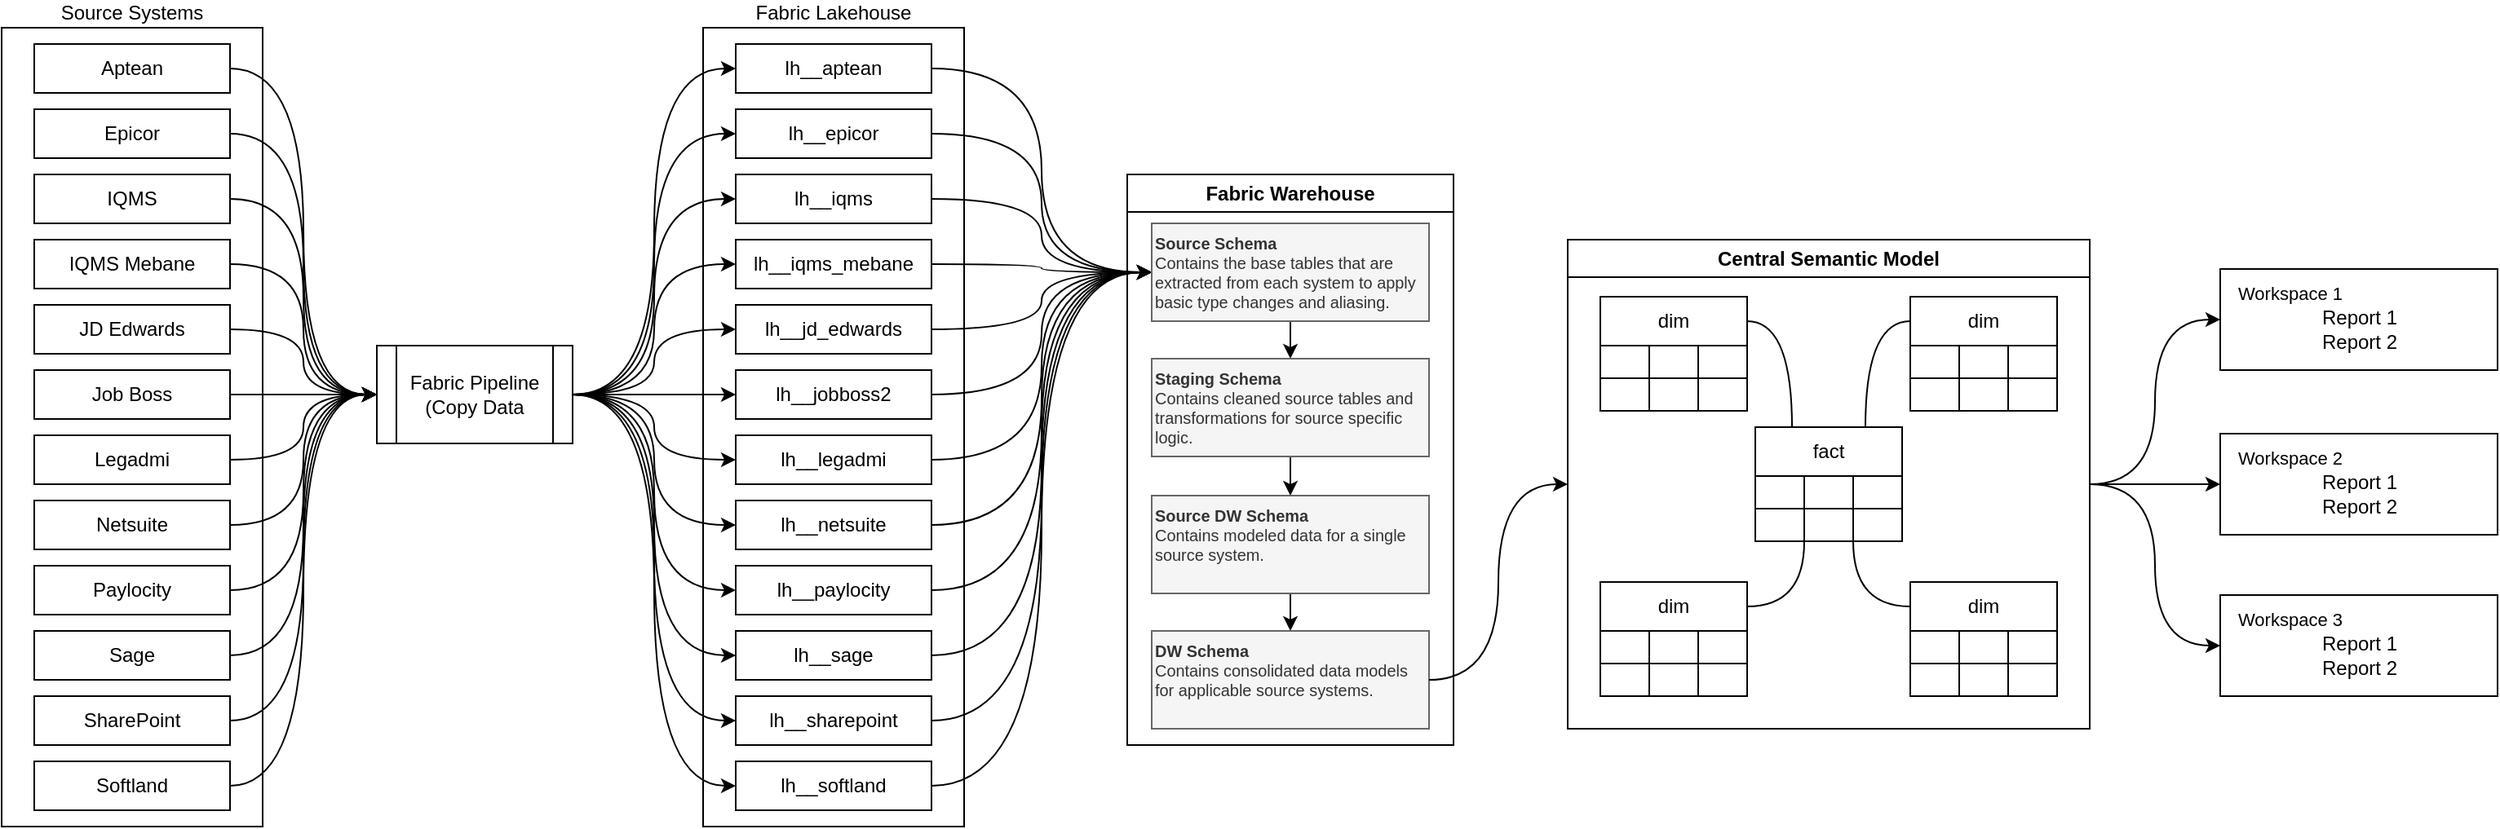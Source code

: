 <mxfile version="27.0.3">
  <diagram name="Page-1" id="FQNREuMPyEaIx_OdREhW">
    <mxGraphModel dx="1584" dy="861" grid="0" gridSize="10" guides="0" tooltips="1" connect="1" arrows="1" fold="1" page="0" pageScale="1" pageWidth="850" pageHeight="1100" math="0" shadow="0">
      <root>
        <mxCell id="0" />
        <mxCell id="1" parent="0" />
        <mxCell id="qfDgIEm7hBESt5WeCxpF-39" value="Fabric Lakehouse" style="rounded=0;whiteSpace=wrap;html=1;labelPosition=center;verticalLabelPosition=top;align=center;verticalAlign=bottom;" vertex="1" parent="1">
          <mxGeometry x="470" y="70" width="160" height="490" as="geometry" />
        </mxCell>
        <mxCell id="qfDgIEm7hBESt5WeCxpF-38" value="Source Systems" style="rounded=0;whiteSpace=wrap;html=1;labelPosition=center;verticalLabelPosition=top;align=center;verticalAlign=bottom;" vertex="1" parent="1">
          <mxGeometry x="40" y="70" width="160" height="490" as="geometry" />
        </mxCell>
        <mxCell id="qfDgIEm7hBESt5WeCxpF-66" style="edgeStyle=orthogonalEdgeStyle;rounded=0;orthogonalLoop=1;jettySize=auto;html=1;exitX=1;exitY=0.5;exitDx=0;exitDy=0;entryX=0;entryY=0.5;entryDx=0;entryDy=0;curved=1;" edge="1" parent="1" source="qfDgIEm7hBESt5WeCxpF-1" target="qfDgIEm7hBESt5WeCxpF-59">
          <mxGeometry relative="1" as="geometry" />
        </mxCell>
        <mxCell id="qfDgIEm7hBESt5WeCxpF-1" value="lh__aptean" style="rounded=0;fontSize=12;fontColor=#000000;labelBackgroundColor=none;labelBorderColor=none;whiteSpace=wrap;" vertex="1" parent="1">
          <mxGeometry x="490" y="80" width="120" height="30" as="geometry" />
        </mxCell>
        <mxCell id="qfDgIEm7hBESt5WeCxpF-67" style="edgeStyle=orthogonalEdgeStyle;rounded=0;orthogonalLoop=1;jettySize=auto;html=1;exitX=1;exitY=0.5;exitDx=0;exitDy=0;entryX=0;entryY=0.5;entryDx=0;entryDy=0;curved=1;" edge="1" parent="1" source="qfDgIEm7hBESt5WeCxpF-2" target="qfDgIEm7hBESt5WeCxpF-59">
          <mxGeometry relative="1" as="geometry" />
        </mxCell>
        <mxCell id="qfDgIEm7hBESt5WeCxpF-2" value="lh__epicor" style="rounded=0;fontSize=12;fontColor=#000000;labelBackgroundColor=none;labelBorderColor=none;whiteSpace=wrap;" vertex="1" parent="1">
          <mxGeometry x="490" y="120" width="120" height="30" as="geometry" />
        </mxCell>
        <mxCell id="qfDgIEm7hBESt5WeCxpF-68" style="edgeStyle=orthogonalEdgeStyle;rounded=0;orthogonalLoop=1;jettySize=auto;html=1;exitX=1;exitY=0.5;exitDx=0;exitDy=0;entryX=0;entryY=0.5;entryDx=0;entryDy=0;curved=1;" edge="1" parent="1" source="qfDgIEm7hBESt5WeCxpF-3" target="qfDgIEm7hBESt5WeCxpF-59">
          <mxGeometry relative="1" as="geometry" />
        </mxCell>
        <mxCell id="qfDgIEm7hBESt5WeCxpF-3" value="lh__iqms" style="rounded=0;fontSize=12;fontColor=#000000;labelBackgroundColor=none;labelBorderColor=none;whiteSpace=wrap;" vertex="1" parent="1">
          <mxGeometry x="490" y="160" width="120" height="30" as="geometry" />
        </mxCell>
        <mxCell id="qfDgIEm7hBESt5WeCxpF-69" style="edgeStyle=orthogonalEdgeStyle;rounded=0;orthogonalLoop=1;jettySize=auto;html=1;exitX=1;exitY=0.5;exitDx=0;exitDy=0;entryX=0;entryY=0.5;entryDx=0;entryDy=0;curved=1;" edge="1" parent="1" source="qfDgIEm7hBESt5WeCxpF-4" target="qfDgIEm7hBESt5WeCxpF-59">
          <mxGeometry relative="1" as="geometry" />
        </mxCell>
        <mxCell id="qfDgIEm7hBESt5WeCxpF-4" value="lh__iqms_mebane" style="rounded=0;fontSize=12;fontColor=#000000;labelBackgroundColor=none;labelBorderColor=none;whiteSpace=wrap;" vertex="1" parent="1">
          <mxGeometry x="490" y="200" width="120" height="30" as="geometry" />
        </mxCell>
        <mxCell id="qfDgIEm7hBESt5WeCxpF-70" style="edgeStyle=orthogonalEdgeStyle;rounded=0;orthogonalLoop=1;jettySize=auto;html=1;exitX=1;exitY=0.5;exitDx=0;exitDy=0;entryX=0;entryY=0.5;entryDx=0;entryDy=0;curved=1;" edge="1" parent="1" source="qfDgIEm7hBESt5WeCxpF-5" target="qfDgIEm7hBESt5WeCxpF-59">
          <mxGeometry relative="1" as="geometry" />
        </mxCell>
        <mxCell id="qfDgIEm7hBESt5WeCxpF-5" value="lh__jd_edwards" style="rounded=0;fontSize=12;fontColor=#000000;labelBackgroundColor=none;labelBorderColor=none;whiteSpace=wrap;" vertex="1" parent="1">
          <mxGeometry x="490" y="240" width="120" height="30" as="geometry" />
        </mxCell>
        <mxCell id="qfDgIEm7hBESt5WeCxpF-71" style="edgeStyle=orthogonalEdgeStyle;rounded=0;orthogonalLoop=1;jettySize=auto;html=1;exitX=1;exitY=0.5;exitDx=0;exitDy=0;entryX=0;entryY=0.5;entryDx=0;entryDy=0;curved=1;" edge="1" parent="1" source="qfDgIEm7hBESt5WeCxpF-6" target="qfDgIEm7hBESt5WeCxpF-59">
          <mxGeometry relative="1" as="geometry" />
        </mxCell>
        <mxCell id="qfDgIEm7hBESt5WeCxpF-6" value="lh__jobboss2" style="rounded=0;fontSize=12;fontColor=#000000;labelBackgroundColor=none;labelBorderColor=none;whiteSpace=wrap;" vertex="1" parent="1">
          <mxGeometry x="490" y="280" width="120" height="30" as="geometry" />
        </mxCell>
        <mxCell id="qfDgIEm7hBESt5WeCxpF-72" style="edgeStyle=orthogonalEdgeStyle;rounded=0;orthogonalLoop=1;jettySize=auto;html=1;exitX=1;exitY=0.5;exitDx=0;exitDy=0;entryX=0;entryY=0.5;entryDx=0;entryDy=0;curved=1;" edge="1" parent="1" source="qfDgIEm7hBESt5WeCxpF-7" target="qfDgIEm7hBESt5WeCxpF-59">
          <mxGeometry relative="1" as="geometry" />
        </mxCell>
        <mxCell id="qfDgIEm7hBESt5WeCxpF-7" value="lh__legadmi" style="rounded=0;fontSize=12;fontColor=#000000;labelBackgroundColor=none;labelBorderColor=none;whiteSpace=wrap;" vertex="1" parent="1">
          <mxGeometry x="490" y="320" width="120" height="30" as="geometry" />
        </mxCell>
        <mxCell id="qfDgIEm7hBESt5WeCxpF-73" style="edgeStyle=orthogonalEdgeStyle;rounded=0;orthogonalLoop=1;jettySize=auto;html=1;exitX=1;exitY=0.5;exitDx=0;exitDy=0;entryX=0;entryY=0.5;entryDx=0;entryDy=0;curved=1;" edge="1" parent="1" source="qfDgIEm7hBESt5WeCxpF-8" target="qfDgIEm7hBESt5WeCxpF-59">
          <mxGeometry relative="1" as="geometry" />
        </mxCell>
        <mxCell id="qfDgIEm7hBESt5WeCxpF-8" value="lh__netsuite" style="rounded=0;fontSize=12;fontColor=#000000;labelBackgroundColor=none;labelBorderColor=none;whiteSpace=wrap;" vertex="1" parent="1">
          <mxGeometry x="490" y="360" width="120" height="30" as="geometry" />
        </mxCell>
        <mxCell id="qfDgIEm7hBESt5WeCxpF-74" style="edgeStyle=orthogonalEdgeStyle;rounded=0;orthogonalLoop=1;jettySize=auto;html=1;exitX=1;exitY=0.5;exitDx=0;exitDy=0;entryX=0;entryY=0.5;entryDx=0;entryDy=0;curved=1;" edge="1" parent="1" source="qfDgIEm7hBESt5WeCxpF-9" target="qfDgIEm7hBESt5WeCxpF-59">
          <mxGeometry relative="1" as="geometry" />
        </mxCell>
        <mxCell id="qfDgIEm7hBESt5WeCxpF-9" value="lh__paylocity" style="rounded=0;fontSize=12;fontColor=#000000;labelBackgroundColor=none;labelBorderColor=none;whiteSpace=wrap;" vertex="1" parent="1">
          <mxGeometry x="490" y="400" width="120" height="30" as="geometry" />
        </mxCell>
        <mxCell id="qfDgIEm7hBESt5WeCxpF-75" style="edgeStyle=orthogonalEdgeStyle;rounded=0;orthogonalLoop=1;jettySize=auto;html=1;exitX=1;exitY=0.5;exitDx=0;exitDy=0;entryX=0;entryY=0.5;entryDx=0;entryDy=0;curved=1;" edge="1" parent="1" source="qfDgIEm7hBESt5WeCxpF-10" target="qfDgIEm7hBESt5WeCxpF-59">
          <mxGeometry relative="1" as="geometry" />
        </mxCell>
        <mxCell id="qfDgIEm7hBESt5WeCxpF-10" value="lh__sage" style="rounded=0;fontSize=12;fontColor=#000000;labelBackgroundColor=none;labelBorderColor=none;whiteSpace=wrap;" vertex="1" parent="1">
          <mxGeometry x="490" y="440" width="120" height="30" as="geometry" />
        </mxCell>
        <mxCell id="qfDgIEm7hBESt5WeCxpF-77" style="edgeStyle=orthogonalEdgeStyle;rounded=0;orthogonalLoop=1;jettySize=auto;html=1;exitX=1;exitY=0.5;exitDx=0;exitDy=0;entryX=0;entryY=0.5;entryDx=0;entryDy=0;curved=1;" edge="1" parent="1" source="qfDgIEm7hBESt5WeCxpF-11" target="qfDgIEm7hBESt5WeCxpF-59">
          <mxGeometry relative="1" as="geometry" />
        </mxCell>
        <mxCell id="qfDgIEm7hBESt5WeCxpF-11" value="lh__softland" style="rounded=0;fontSize=12;fontColor=#000000;labelBackgroundColor=none;labelBorderColor=none;whiteSpace=wrap;" vertex="1" parent="1">
          <mxGeometry x="490" y="520" width="120" height="30" as="geometry" />
        </mxCell>
        <mxCell id="qfDgIEm7hBESt5WeCxpF-76" style="edgeStyle=orthogonalEdgeStyle;rounded=0;orthogonalLoop=1;jettySize=auto;html=1;exitX=1;exitY=0.5;exitDx=0;exitDy=0;entryX=0;entryY=0.5;entryDx=0;entryDy=0;curved=1;" edge="1" parent="1" source="qfDgIEm7hBESt5WeCxpF-12" target="qfDgIEm7hBESt5WeCxpF-59">
          <mxGeometry relative="1" as="geometry" />
        </mxCell>
        <mxCell id="qfDgIEm7hBESt5WeCxpF-12" value="lh__sharepoint" style="rounded=0;fontSize=12;fontColor=#000000;labelBackgroundColor=none;labelBorderColor=none;whiteSpace=wrap;" vertex="1" parent="1">
          <mxGeometry x="490" y="480" width="120" height="30" as="geometry" />
        </mxCell>
        <mxCell id="qfDgIEm7hBESt5WeCxpF-26" style="edgeStyle=orthogonalEdgeStyle;rounded=0;orthogonalLoop=1;jettySize=auto;html=1;exitX=1;exitY=0.5;exitDx=0;exitDy=0;entryX=0;entryY=0.5;entryDx=0;entryDy=0;curved=1;" edge="1" parent="1" source="qfDgIEm7hBESt5WeCxpF-13" target="qfDgIEm7hBESt5WeCxpF-25">
          <mxGeometry relative="1" as="geometry" />
        </mxCell>
        <mxCell id="qfDgIEm7hBESt5WeCxpF-13" value="Aptean" style="rounded=0;fontSize=12;fontColor=#000000;labelBackgroundColor=none;labelBorderColor=none;whiteSpace=wrap;" vertex="1" parent="1">
          <mxGeometry x="60" y="80" width="120" height="30" as="geometry" />
        </mxCell>
        <mxCell id="qfDgIEm7hBESt5WeCxpF-27" style="edgeStyle=orthogonalEdgeStyle;rounded=0;orthogonalLoop=1;jettySize=auto;html=1;exitX=1;exitY=0.5;exitDx=0;exitDy=0;entryX=0;entryY=0.5;entryDx=0;entryDy=0;curved=1;" edge="1" parent="1" source="qfDgIEm7hBESt5WeCxpF-14" target="qfDgIEm7hBESt5WeCxpF-25">
          <mxGeometry relative="1" as="geometry" />
        </mxCell>
        <mxCell id="qfDgIEm7hBESt5WeCxpF-14" value="Epicor" style="rounded=0;fontSize=12;fontColor=#000000;labelBackgroundColor=none;labelBorderColor=none;whiteSpace=wrap;" vertex="1" parent="1">
          <mxGeometry x="60" y="120" width="120" height="30" as="geometry" />
        </mxCell>
        <mxCell id="qfDgIEm7hBESt5WeCxpF-28" style="edgeStyle=orthogonalEdgeStyle;rounded=0;orthogonalLoop=1;jettySize=auto;html=1;exitX=1;exitY=0.5;exitDx=0;exitDy=0;entryX=0;entryY=0.5;entryDx=0;entryDy=0;curved=1;" edge="1" parent="1" source="qfDgIEm7hBESt5WeCxpF-15" target="qfDgIEm7hBESt5WeCxpF-25">
          <mxGeometry relative="1" as="geometry" />
        </mxCell>
        <mxCell id="qfDgIEm7hBESt5WeCxpF-15" value="IQMS" style="rounded=0;fontSize=12;fontColor=#000000;labelBackgroundColor=none;labelBorderColor=none;whiteSpace=wrap;" vertex="1" parent="1">
          <mxGeometry x="60" y="160" width="120" height="30" as="geometry" />
        </mxCell>
        <mxCell id="qfDgIEm7hBESt5WeCxpF-29" style="edgeStyle=orthogonalEdgeStyle;rounded=0;orthogonalLoop=1;jettySize=auto;html=1;exitX=1;exitY=0.5;exitDx=0;exitDy=0;entryX=0;entryY=0.5;entryDx=0;entryDy=0;curved=1;" edge="1" parent="1" source="qfDgIEm7hBESt5WeCxpF-16" target="qfDgIEm7hBESt5WeCxpF-25">
          <mxGeometry relative="1" as="geometry" />
        </mxCell>
        <mxCell id="qfDgIEm7hBESt5WeCxpF-16" value="IQMS Mebane" style="rounded=0;fontSize=12;fontColor=#000000;labelBackgroundColor=none;labelBorderColor=none;whiteSpace=wrap;" vertex="1" parent="1">
          <mxGeometry x="60" y="200" width="120" height="30" as="geometry" />
        </mxCell>
        <mxCell id="qfDgIEm7hBESt5WeCxpF-30" style="edgeStyle=orthogonalEdgeStyle;rounded=0;orthogonalLoop=1;jettySize=auto;html=1;exitX=1;exitY=0.5;exitDx=0;exitDy=0;entryX=0;entryY=0.5;entryDx=0;entryDy=0;curved=1;" edge="1" parent="1" source="qfDgIEm7hBESt5WeCxpF-17" target="qfDgIEm7hBESt5WeCxpF-25">
          <mxGeometry relative="1" as="geometry" />
        </mxCell>
        <mxCell id="qfDgIEm7hBESt5WeCxpF-17" value="JD Edwards" style="rounded=0;fontSize=12;fontColor=#000000;labelBackgroundColor=none;labelBorderColor=none;whiteSpace=wrap;" vertex="1" parent="1">
          <mxGeometry x="60" y="240" width="120" height="30" as="geometry" />
        </mxCell>
        <mxCell id="qfDgIEm7hBESt5WeCxpF-31" style="edgeStyle=orthogonalEdgeStyle;rounded=0;orthogonalLoop=1;jettySize=auto;html=1;exitX=1;exitY=0.5;exitDx=0;exitDy=0;entryX=0;entryY=0.5;entryDx=0;entryDy=0;curved=1;" edge="1" parent="1" source="qfDgIEm7hBESt5WeCxpF-18" target="qfDgIEm7hBESt5WeCxpF-25">
          <mxGeometry relative="1" as="geometry" />
        </mxCell>
        <mxCell id="qfDgIEm7hBESt5WeCxpF-18" value="Job Boss" style="rounded=0;fontSize=12;fontColor=#000000;labelBackgroundColor=none;labelBorderColor=none;whiteSpace=wrap;" vertex="1" parent="1">
          <mxGeometry x="60" y="280" width="120" height="30" as="geometry" />
        </mxCell>
        <mxCell id="qfDgIEm7hBESt5WeCxpF-32" style="edgeStyle=orthogonalEdgeStyle;rounded=0;orthogonalLoop=1;jettySize=auto;html=1;exitX=1;exitY=0.5;exitDx=0;exitDy=0;entryX=0;entryY=0.5;entryDx=0;entryDy=0;curved=1;" edge="1" parent="1" source="qfDgIEm7hBESt5WeCxpF-19" target="qfDgIEm7hBESt5WeCxpF-25">
          <mxGeometry relative="1" as="geometry" />
        </mxCell>
        <mxCell id="qfDgIEm7hBESt5WeCxpF-19" value="Legadmi" style="rounded=0;fontSize=12;fontColor=#000000;labelBackgroundColor=none;labelBorderColor=none;whiteSpace=wrap;" vertex="1" parent="1">
          <mxGeometry x="60" y="320" width="120" height="30" as="geometry" />
        </mxCell>
        <mxCell id="qfDgIEm7hBESt5WeCxpF-33" style="edgeStyle=orthogonalEdgeStyle;rounded=0;orthogonalLoop=1;jettySize=auto;html=1;exitX=1;exitY=0.5;exitDx=0;exitDy=0;entryX=0;entryY=0.5;entryDx=0;entryDy=0;curved=1;" edge="1" parent="1" source="qfDgIEm7hBESt5WeCxpF-20" target="qfDgIEm7hBESt5WeCxpF-25">
          <mxGeometry relative="1" as="geometry" />
        </mxCell>
        <mxCell id="qfDgIEm7hBESt5WeCxpF-20" value="Netsuite" style="rounded=0;fontSize=12;fontColor=#000000;labelBackgroundColor=none;labelBorderColor=none;whiteSpace=wrap;" vertex="1" parent="1">
          <mxGeometry x="60" y="360" width="120" height="30" as="geometry" />
        </mxCell>
        <mxCell id="qfDgIEm7hBESt5WeCxpF-34" style="edgeStyle=orthogonalEdgeStyle;rounded=0;orthogonalLoop=1;jettySize=auto;html=1;exitX=1;exitY=0.5;exitDx=0;exitDy=0;entryX=0;entryY=0.5;entryDx=0;entryDy=0;curved=1;" edge="1" parent="1" source="qfDgIEm7hBESt5WeCxpF-21" target="qfDgIEm7hBESt5WeCxpF-25">
          <mxGeometry relative="1" as="geometry" />
        </mxCell>
        <mxCell id="qfDgIEm7hBESt5WeCxpF-21" value="Paylocity" style="rounded=0;fontSize=12;fontColor=#000000;labelBackgroundColor=none;labelBorderColor=none;whiteSpace=wrap;" vertex="1" parent="1">
          <mxGeometry x="60" y="400" width="120" height="30" as="geometry" />
        </mxCell>
        <mxCell id="qfDgIEm7hBESt5WeCxpF-35" style="edgeStyle=orthogonalEdgeStyle;rounded=0;orthogonalLoop=1;jettySize=auto;html=1;exitX=1;exitY=0.5;exitDx=0;exitDy=0;entryX=0;entryY=0.5;entryDx=0;entryDy=0;curved=1;" edge="1" parent="1" source="qfDgIEm7hBESt5WeCxpF-22" target="qfDgIEm7hBESt5WeCxpF-25">
          <mxGeometry relative="1" as="geometry" />
        </mxCell>
        <mxCell id="qfDgIEm7hBESt5WeCxpF-22" value="Sage" style="rounded=0;fontSize=12;fontColor=#000000;labelBackgroundColor=none;labelBorderColor=none;whiteSpace=wrap;" vertex="1" parent="1">
          <mxGeometry x="60" y="440" width="120" height="30" as="geometry" />
        </mxCell>
        <mxCell id="qfDgIEm7hBESt5WeCxpF-37" style="edgeStyle=orthogonalEdgeStyle;rounded=0;orthogonalLoop=1;jettySize=auto;html=1;exitX=1;exitY=0.5;exitDx=0;exitDy=0;entryX=0;entryY=0.5;entryDx=0;entryDy=0;curved=1;" edge="1" parent="1" source="qfDgIEm7hBESt5WeCxpF-23" target="qfDgIEm7hBESt5WeCxpF-25">
          <mxGeometry relative="1" as="geometry" />
        </mxCell>
        <mxCell id="qfDgIEm7hBESt5WeCxpF-23" value="Softland" style="rounded=0;fontSize=12;fontColor=#000000;labelBackgroundColor=none;labelBorderColor=none;whiteSpace=wrap;" vertex="1" parent="1">
          <mxGeometry x="60" y="520" width="120" height="30" as="geometry" />
        </mxCell>
        <mxCell id="qfDgIEm7hBESt5WeCxpF-36" style="edgeStyle=orthogonalEdgeStyle;rounded=0;orthogonalLoop=1;jettySize=auto;html=1;exitX=1;exitY=0.5;exitDx=0;exitDy=0;entryX=0;entryY=0.5;entryDx=0;entryDy=0;curved=1;" edge="1" parent="1" source="qfDgIEm7hBESt5WeCxpF-24" target="qfDgIEm7hBESt5WeCxpF-25">
          <mxGeometry relative="1" as="geometry" />
        </mxCell>
        <mxCell id="qfDgIEm7hBESt5WeCxpF-24" value="SharePoint" style="rounded=0;fontSize=12;fontColor=#000000;labelBackgroundColor=none;labelBorderColor=none;whiteSpace=wrap;" vertex="1" parent="1">
          <mxGeometry x="60" y="480" width="120" height="30" as="geometry" />
        </mxCell>
        <mxCell id="qfDgIEm7hBESt5WeCxpF-40" style="edgeStyle=orthogonalEdgeStyle;rounded=0;orthogonalLoop=1;jettySize=auto;html=1;exitX=1;exitY=0.5;exitDx=0;exitDy=0;entryX=0;entryY=0.5;entryDx=0;entryDy=0;curved=1;" edge="1" parent="1" source="qfDgIEm7hBESt5WeCxpF-25" target="qfDgIEm7hBESt5WeCxpF-1">
          <mxGeometry relative="1" as="geometry" />
        </mxCell>
        <mxCell id="qfDgIEm7hBESt5WeCxpF-41" style="edgeStyle=orthogonalEdgeStyle;rounded=0;orthogonalLoop=1;jettySize=auto;html=1;exitX=1;exitY=0.5;exitDx=0;exitDy=0;entryX=0;entryY=0.5;entryDx=0;entryDy=0;curved=1;" edge="1" parent="1" source="qfDgIEm7hBESt5WeCxpF-25" target="qfDgIEm7hBESt5WeCxpF-2">
          <mxGeometry relative="1" as="geometry" />
        </mxCell>
        <mxCell id="qfDgIEm7hBESt5WeCxpF-42" style="edgeStyle=orthogonalEdgeStyle;rounded=0;orthogonalLoop=1;jettySize=auto;html=1;exitX=1;exitY=0.5;exitDx=0;exitDy=0;entryX=0;entryY=0.5;entryDx=0;entryDy=0;curved=1;" edge="1" parent="1" source="qfDgIEm7hBESt5WeCxpF-25" target="qfDgIEm7hBESt5WeCxpF-3">
          <mxGeometry relative="1" as="geometry" />
        </mxCell>
        <mxCell id="qfDgIEm7hBESt5WeCxpF-43" style="edgeStyle=orthogonalEdgeStyle;rounded=0;orthogonalLoop=1;jettySize=auto;html=1;exitX=1;exitY=0.5;exitDx=0;exitDy=0;entryX=0;entryY=0.5;entryDx=0;entryDy=0;curved=1;" edge="1" parent="1" source="qfDgIEm7hBESt5WeCxpF-25" target="qfDgIEm7hBESt5WeCxpF-4">
          <mxGeometry relative="1" as="geometry" />
        </mxCell>
        <mxCell id="qfDgIEm7hBESt5WeCxpF-44" style="edgeStyle=orthogonalEdgeStyle;rounded=0;orthogonalLoop=1;jettySize=auto;html=1;exitX=1;exitY=0.5;exitDx=0;exitDy=0;entryX=0;entryY=0.5;entryDx=0;entryDy=0;curved=1;" edge="1" parent="1" source="qfDgIEm7hBESt5WeCxpF-25" target="qfDgIEm7hBESt5WeCxpF-5">
          <mxGeometry relative="1" as="geometry" />
        </mxCell>
        <mxCell id="qfDgIEm7hBESt5WeCxpF-45" style="edgeStyle=orthogonalEdgeStyle;rounded=0;orthogonalLoop=1;jettySize=auto;html=1;exitX=1;exitY=0.5;exitDx=0;exitDy=0;entryX=0;entryY=0.5;entryDx=0;entryDy=0;curved=1;" edge="1" parent="1" source="qfDgIEm7hBESt5WeCxpF-25" target="qfDgIEm7hBESt5WeCxpF-6">
          <mxGeometry relative="1" as="geometry" />
        </mxCell>
        <mxCell id="qfDgIEm7hBESt5WeCxpF-46" style="edgeStyle=orthogonalEdgeStyle;rounded=0;orthogonalLoop=1;jettySize=auto;html=1;exitX=1;exitY=0.5;exitDx=0;exitDy=0;entryX=0;entryY=0.5;entryDx=0;entryDy=0;curved=1;" edge="1" parent="1" source="qfDgIEm7hBESt5WeCxpF-25" target="qfDgIEm7hBESt5WeCxpF-7">
          <mxGeometry relative="1" as="geometry" />
        </mxCell>
        <mxCell id="qfDgIEm7hBESt5WeCxpF-47" style="edgeStyle=orthogonalEdgeStyle;rounded=0;orthogonalLoop=1;jettySize=auto;html=1;exitX=1;exitY=0.5;exitDx=0;exitDy=0;entryX=0;entryY=0.5;entryDx=0;entryDy=0;curved=1;" edge="1" parent="1" source="qfDgIEm7hBESt5WeCxpF-25" target="qfDgIEm7hBESt5WeCxpF-8">
          <mxGeometry relative="1" as="geometry" />
        </mxCell>
        <mxCell id="qfDgIEm7hBESt5WeCxpF-48" style="edgeStyle=orthogonalEdgeStyle;rounded=0;orthogonalLoop=1;jettySize=auto;html=1;exitX=1;exitY=0.5;exitDx=0;exitDy=0;entryX=0;entryY=0.5;entryDx=0;entryDy=0;curved=1;" edge="1" parent="1" source="qfDgIEm7hBESt5WeCxpF-25" target="qfDgIEm7hBESt5WeCxpF-9">
          <mxGeometry relative="1" as="geometry" />
        </mxCell>
        <mxCell id="qfDgIEm7hBESt5WeCxpF-49" style="edgeStyle=orthogonalEdgeStyle;rounded=0;orthogonalLoop=1;jettySize=auto;html=1;exitX=1;exitY=0.5;exitDx=0;exitDy=0;entryX=0;entryY=0.5;entryDx=0;entryDy=0;curved=1;" edge="1" parent="1" source="qfDgIEm7hBESt5WeCxpF-25" target="qfDgIEm7hBESt5WeCxpF-10">
          <mxGeometry relative="1" as="geometry" />
        </mxCell>
        <mxCell id="qfDgIEm7hBESt5WeCxpF-50" style="edgeStyle=orthogonalEdgeStyle;rounded=0;orthogonalLoop=1;jettySize=auto;html=1;exitX=1;exitY=0.5;exitDx=0;exitDy=0;entryX=0;entryY=0.5;entryDx=0;entryDy=0;curved=1;" edge="1" parent="1" source="qfDgIEm7hBESt5WeCxpF-25" target="qfDgIEm7hBESt5WeCxpF-12">
          <mxGeometry relative="1" as="geometry" />
        </mxCell>
        <mxCell id="qfDgIEm7hBESt5WeCxpF-51" style="edgeStyle=orthogonalEdgeStyle;rounded=0;orthogonalLoop=1;jettySize=auto;html=1;exitX=1;exitY=0.5;exitDx=0;exitDy=0;entryX=0;entryY=0.5;entryDx=0;entryDy=0;curved=1;" edge="1" parent="1" source="qfDgIEm7hBESt5WeCxpF-25" target="qfDgIEm7hBESt5WeCxpF-11">
          <mxGeometry relative="1" as="geometry" />
        </mxCell>
        <mxCell id="qfDgIEm7hBESt5WeCxpF-25" value="Fabric Pipeline&lt;div&gt;(Copy Data&lt;/div&gt;" style="shape=process;whiteSpace=wrap;html=1;backgroundOutline=1;" vertex="1" parent="1">
          <mxGeometry x="270" y="265" width="120" height="60" as="geometry" />
        </mxCell>
        <mxCell id="qfDgIEm7hBESt5WeCxpF-52" value="Fabric Warehouse" style="swimlane;whiteSpace=wrap;html=1;" vertex="1" parent="1">
          <mxGeometry x="730" y="160" width="200" height="350" as="geometry" />
        </mxCell>
        <mxCell id="qfDgIEm7hBESt5WeCxpF-63" style="edgeStyle=orthogonalEdgeStyle;rounded=0;orthogonalLoop=1;jettySize=auto;html=1;exitX=0.5;exitY=1;exitDx=0;exitDy=0;entryX=0.5;entryY=0;entryDx=0;entryDy=0;" edge="1" parent="qfDgIEm7hBESt5WeCxpF-52" source="qfDgIEm7hBESt5WeCxpF-59" target="qfDgIEm7hBESt5WeCxpF-60">
          <mxGeometry relative="1" as="geometry" />
        </mxCell>
        <mxCell id="qfDgIEm7hBESt5WeCxpF-59" value="&lt;h5 style=&quot;margin-top: 0px; margin-bottom: 0px;&quot;&gt;Source Schema&lt;/h5&gt;&lt;div&gt;&lt;h5 style=&quot;margin-top: 0px; margin-bottom: 0px;&quot;&gt;&lt;span style=&quot;font-weight: normal;&quot;&gt;Contains the base tables that are extracted from each system to apply basic type changes and aliasing.&lt;/span&gt;&lt;/h5&gt;&lt;/div&gt;" style="text;html=1;whiteSpace=wrap;overflow=hidden;rounded=0;fillColor=#f5f5f5;fontColor=#333333;strokeColor=#666666;flipV=1;" vertex="1" parent="qfDgIEm7hBESt5WeCxpF-52">
          <mxGeometry x="15" y="30" width="170" height="60" as="geometry" />
        </mxCell>
        <mxCell id="qfDgIEm7hBESt5WeCxpF-64" style="edgeStyle=orthogonalEdgeStyle;rounded=0;orthogonalLoop=1;jettySize=auto;html=1;" edge="1" parent="qfDgIEm7hBESt5WeCxpF-52" source="qfDgIEm7hBESt5WeCxpF-60" target="qfDgIEm7hBESt5WeCxpF-61">
          <mxGeometry relative="1" as="geometry" />
        </mxCell>
        <mxCell id="qfDgIEm7hBESt5WeCxpF-60" value="&lt;h5 style=&quot;margin-top: 0px; margin-bottom: 0px;&quot;&gt;Staging Schema&lt;/h5&gt;&lt;div&gt;&lt;h5 style=&quot;margin-top: 0px; margin-bottom: 0px;&quot;&gt;&lt;span style=&quot;font-weight: normal;&quot;&gt;Contains cleaned source tables and transformations for source specific logic.&lt;/span&gt;&lt;/h5&gt;&lt;/div&gt;" style="text;html=1;whiteSpace=wrap;overflow=hidden;rounded=0;fillColor=#f5f5f5;fontColor=#333333;strokeColor=#666666;flipV=1;" vertex="1" parent="qfDgIEm7hBESt5WeCxpF-52">
          <mxGeometry x="15" y="113" width="170" height="60" as="geometry" />
        </mxCell>
        <mxCell id="qfDgIEm7hBESt5WeCxpF-65" style="edgeStyle=orthogonalEdgeStyle;rounded=0;orthogonalLoop=1;jettySize=auto;html=1;exitX=0.5;exitY=1;exitDx=0;exitDy=0;entryX=0.5;entryY=0;entryDx=0;entryDy=0;" edge="1" parent="qfDgIEm7hBESt5WeCxpF-52" source="qfDgIEm7hBESt5WeCxpF-61" target="qfDgIEm7hBESt5WeCxpF-62">
          <mxGeometry relative="1" as="geometry" />
        </mxCell>
        <mxCell id="qfDgIEm7hBESt5WeCxpF-61" value="&lt;h5 style=&quot;margin-top: 0px; margin-bottom: 0px;&quot;&gt;Source DW Schema&lt;/h5&gt;&lt;div&gt;&lt;h5 style=&quot;margin-top: 0px; margin-bottom: 0px;&quot;&gt;&lt;span style=&quot;font-weight: normal;&quot;&gt;Contains modeled data for a single source system.&lt;/span&gt;&lt;/h5&gt;&lt;/div&gt;" style="text;html=1;whiteSpace=wrap;overflow=hidden;rounded=0;fillColor=#f5f5f5;fontColor=#333333;strokeColor=#666666;flipV=1;" vertex="1" parent="qfDgIEm7hBESt5WeCxpF-52">
          <mxGeometry x="15" y="197" width="170" height="60" as="geometry" />
        </mxCell>
        <mxCell id="qfDgIEm7hBESt5WeCxpF-62" value="&lt;h5 style=&quot;margin-top: 0px; margin-bottom: 0px;&quot;&gt;DW Schema&lt;/h5&gt;&lt;div&gt;&lt;h5 style=&quot;margin-top: 0px; margin-bottom: 0px;&quot;&gt;&lt;span style=&quot;font-weight: normal;&quot;&gt;Contains consolidated data models for applicable source systems.&lt;/span&gt;&lt;/h5&gt;&lt;/div&gt;" style="text;html=1;whiteSpace=wrap;overflow=hidden;rounded=0;fillColor=#f5f5f5;fontColor=#333333;strokeColor=#666666;flipV=1;" vertex="1" parent="qfDgIEm7hBESt5WeCxpF-52">
          <mxGeometry x="15" y="280" width="170" height="60" as="geometry" />
        </mxCell>
        <mxCell id="qfDgIEm7hBESt5WeCxpF-201" style="edgeStyle=orthogonalEdgeStyle;rounded=0;orthogonalLoop=1;jettySize=auto;html=1;exitX=1;exitY=0.5;exitDx=0;exitDy=0;entryX=0;entryY=0.5;entryDx=0;entryDy=0;curved=1;" edge="1" parent="1" source="qfDgIEm7hBESt5WeCxpF-79" target="qfDgIEm7hBESt5WeCxpF-192">
          <mxGeometry relative="1" as="geometry" />
        </mxCell>
        <mxCell id="qfDgIEm7hBESt5WeCxpF-202" style="edgeStyle=orthogonalEdgeStyle;rounded=0;orthogonalLoop=1;jettySize=auto;html=1;exitX=1;exitY=0.5;exitDx=0;exitDy=0;entryX=0;entryY=0.5;entryDx=0;entryDy=0;curved=1;" edge="1" parent="1" source="qfDgIEm7hBESt5WeCxpF-79" target="qfDgIEm7hBESt5WeCxpF-183">
          <mxGeometry relative="1" as="geometry" />
        </mxCell>
        <mxCell id="qfDgIEm7hBESt5WeCxpF-203" style="edgeStyle=orthogonalEdgeStyle;rounded=0;orthogonalLoop=1;jettySize=auto;html=1;exitX=1;exitY=0.5;exitDx=0;exitDy=0;entryX=0;entryY=0.5;entryDx=0;entryDy=0;curved=1;" edge="1" parent="1" source="qfDgIEm7hBESt5WeCxpF-79" target="qfDgIEm7hBESt5WeCxpF-195">
          <mxGeometry relative="1" as="geometry" />
        </mxCell>
        <mxCell id="qfDgIEm7hBESt5WeCxpF-79" value="Central Semantic Model" style="swimlane;whiteSpace=wrap;html=1;" vertex="1" parent="1">
          <mxGeometry x="1000" y="200" width="320" height="300" as="geometry" />
        </mxCell>
        <mxCell id="qfDgIEm7hBESt5WeCxpF-143" value="" style="group" vertex="1" connectable="0" parent="qfDgIEm7hBESt5WeCxpF-79">
          <mxGeometry x="20" y="35" width="90" height="70" as="geometry" />
        </mxCell>
        <mxCell id="qfDgIEm7hBESt5WeCxpF-104" value="dim" style="rounded=0;whiteSpace=wrap;html=1;" vertex="1" parent="qfDgIEm7hBESt5WeCxpF-143">
          <mxGeometry width="90" height="30" as="geometry" />
        </mxCell>
        <mxCell id="qfDgIEm7hBESt5WeCxpF-105" value="" style="rounded=0;whiteSpace=wrap;html=1;" vertex="1" parent="qfDgIEm7hBESt5WeCxpF-143">
          <mxGeometry y="30" width="30" height="20" as="geometry" />
        </mxCell>
        <mxCell id="qfDgIEm7hBESt5WeCxpF-106" value="" style="rounded=0;whiteSpace=wrap;html=1;" vertex="1" parent="qfDgIEm7hBESt5WeCxpF-143">
          <mxGeometry x="30" y="30" width="30" height="20" as="geometry" />
        </mxCell>
        <mxCell id="qfDgIEm7hBESt5WeCxpF-107" value="" style="rounded=0;whiteSpace=wrap;html=1;" vertex="1" parent="qfDgIEm7hBESt5WeCxpF-143">
          <mxGeometry x="60" y="30" width="30" height="20" as="geometry" />
        </mxCell>
        <mxCell id="qfDgIEm7hBESt5WeCxpF-108" value="" style="rounded=0;whiteSpace=wrap;html=1;" vertex="1" parent="qfDgIEm7hBESt5WeCxpF-143">
          <mxGeometry y="50" width="30" height="20" as="geometry" />
        </mxCell>
        <mxCell id="qfDgIEm7hBESt5WeCxpF-109" value="" style="rounded=0;whiteSpace=wrap;html=1;" vertex="1" parent="qfDgIEm7hBESt5WeCxpF-143">
          <mxGeometry x="30" y="50" width="30" height="20" as="geometry" />
        </mxCell>
        <mxCell id="qfDgIEm7hBESt5WeCxpF-110" value="" style="rounded=0;whiteSpace=wrap;html=1;" vertex="1" parent="qfDgIEm7hBESt5WeCxpF-143">
          <mxGeometry x="60" y="50" width="30" height="20" as="geometry" />
        </mxCell>
        <mxCell id="qfDgIEm7hBESt5WeCxpF-144" value="" style="group" vertex="1" connectable="0" parent="qfDgIEm7hBESt5WeCxpF-79">
          <mxGeometry x="20" y="210" width="90" height="70" as="geometry" />
        </mxCell>
        <mxCell id="qfDgIEm7hBESt5WeCxpF-145" value="dim" style="rounded=0;whiteSpace=wrap;html=1;" vertex="1" parent="qfDgIEm7hBESt5WeCxpF-144">
          <mxGeometry width="90" height="30" as="geometry" />
        </mxCell>
        <mxCell id="qfDgIEm7hBESt5WeCxpF-146" value="" style="rounded=0;whiteSpace=wrap;html=1;" vertex="1" parent="qfDgIEm7hBESt5WeCxpF-144">
          <mxGeometry y="30" width="30" height="20" as="geometry" />
        </mxCell>
        <mxCell id="qfDgIEm7hBESt5WeCxpF-147" value="" style="rounded=0;whiteSpace=wrap;html=1;" vertex="1" parent="qfDgIEm7hBESt5WeCxpF-144">
          <mxGeometry x="30" y="30" width="30" height="20" as="geometry" />
        </mxCell>
        <mxCell id="qfDgIEm7hBESt5WeCxpF-148" value="" style="rounded=0;whiteSpace=wrap;html=1;" vertex="1" parent="qfDgIEm7hBESt5WeCxpF-144">
          <mxGeometry x="60" y="30" width="30" height="20" as="geometry" />
        </mxCell>
        <mxCell id="qfDgIEm7hBESt5WeCxpF-149" value="" style="rounded=0;whiteSpace=wrap;html=1;" vertex="1" parent="qfDgIEm7hBESt5WeCxpF-144">
          <mxGeometry y="50" width="30" height="20" as="geometry" />
        </mxCell>
        <mxCell id="qfDgIEm7hBESt5WeCxpF-150" value="" style="rounded=0;whiteSpace=wrap;html=1;" vertex="1" parent="qfDgIEm7hBESt5WeCxpF-144">
          <mxGeometry x="30" y="50" width="30" height="20" as="geometry" />
        </mxCell>
        <mxCell id="qfDgIEm7hBESt5WeCxpF-151" value="" style="rounded=0;whiteSpace=wrap;html=1;" vertex="1" parent="qfDgIEm7hBESt5WeCxpF-144">
          <mxGeometry x="60" y="50" width="30" height="20" as="geometry" />
        </mxCell>
        <mxCell id="qfDgIEm7hBESt5WeCxpF-160" value="" style="group" vertex="1" connectable="0" parent="qfDgIEm7hBESt5WeCxpF-79">
          <mxGeometry x="210" y="210" width="90" height="70" as="geometry" />
        </mxCell>
        <mxCell id="qfDgIEm7hBESt5WeCxpF-161" value="dim" style="rounded=0;whiteSpace=wrap;html=1;" vertex="1" parent="qfDgIEm7hBESt5WeCxpF-160">
          <mxGeometry width="90" height="30" as="geometry" />
        </mxCell>
        <mxCell id="qfDgIEm7hBESt5WeCxpF-162" value="" style="rounded=0;whiteSpace=wrap;html=1;" vertex="1" parent="qfDgIEm7hBESt5WeCxpF-160">
          <mxGeometry y="30" width="30" height="20" as="geometry" />
        </mxCell>
        <mxCell id="qfDgIEm7hBESt5WeCxpF-163" value="" style="rounded=0;whiteSpace=wrap;html=1;" vertex="1" parent="qfDgIEm7hBESt5WeCxpF-160">
          <mxGeometry x="30" y="30" width="30" height="20" as="geometry" />
        </mxCell>
        <mxCell id="qfDgIEm7hBESt5WeCxpF-164" value="" style="rounded=0;whiteSpace=wrap;html=1;" vertex="1" parent="qfDgIEm7hBESt5WeCxpF-160">
          <mxGeometry x="60" y="30" width="30" height="20" as="geometry" />
        </mxCell>
        <mxCell id="qfDgIEm7hBESt5WeCxpF-165" value="" style="rounded=0;whiteSpace=wrap;html=1;" vertex="1" parent="qfDgIEm7hBESt5WeCxpF-160">
          <mxGeometry y="50" width="30" height="20" as="geometry" />
        </mxCell>
        <mxCell id="qfDgIEm7hBESt5WeCxpF-166" value="" style="rounded=0;whiteSpace=wrap;html=1;" vertex="1" parent="qfDgIEm7hBESt5WeCxpF-160">
          <mxGeometry x="30" y="50" width="30" height="20" as="geometry" />
        </mxCell>
        <mxCell id="qfDgIEm7hBESt5WeCxpF-167" value="" style="rounded=0;whiteSpace=wrap;html=1;" vertex="1" parent="qfDgIEm7hBESt5WeCxpF-160">
          <mxGeometry x="60" y="50" width="30" height="20" as="geometry" />
        </mxCell>
        <mxCell id="qfDgIEm7hBESt5WeCxpF-168" value="" style="group" vertex="1" connectable="0" parent="qfDgIEm7hBESt5WeCxpF-79">
          <mxGeometry x="115" y="115" width="90" height="70" as="geometry" />
        </mxCell>
        <mxCell id="qfDgIEm7hBESt5WeCxpF-169" value="fact" style="rounded=0;whiteSpace=wrap;html=1;" vertex="1" parent="qfDgIEm7hBESt5WeCxpF-168">
          <mxGeometry width="90" height="30" as="geometry" />
        </mxCell>
        <mxCell id="qfDgIEm7hBESt5WeCxpF-170" value="" style="rounded=0;whiteSpace=wrap;html=1;" vertex="1" parent="qfDgIEm7hBESt5WeCxpF-168">
          <mxGeometry y="30" width="30" height="20" as="geometry" />
        </mxCell>
        <mxCell id="qfDgIEm7hBESt5WeCxpF-171" value="" style="rounded=0;whiteSpace=wrap;html=1;" vertex="1" parent="qfDgIEm7hBESt5WeCxpF-168">
          <mxGeometry x="30" y="30" width="30" height="20" as="geometry" />
        </mxCell>
        <mxCell id="qfDgIEm7hBESt5WeCxpF-172" value="" style="rounded=0;whiteSpace=wrap;html=1;" vertex="1" parent="qfDgIEm7hBESt5WeCxpF-168">
          <mxGeometry x="60" y="30" width="30" height="20" as="geometry" />
        </mxCell>
        <mxCell id="qfDgIEm7hBESt5WeCxpF-173" value="" style="rounded=0;whiteSpace=wrap;html=1;" vertex="1" parent="qfDgIEm7hBESt5WeCxpF-168">
          <mxGeometry y="50" width="30" height="20" as="geometry" />
        </mxCell>
        <mxCell id="qfDgIEm7hBESt5WeCxpF-174" value="" style="rounded=0;whiteSpace=wrap;html=1;" vertex="1" parent="qfDgIEm7hBESt5WeCxpF-168">
          <mxGeometry x="30" y="50" width="30" height="20" as="geometry" />
        </mxCell>
        <mxCell id="qfDgIEm7hBESt5WeCxpF-175" value="" style="rounded=0;whiteSpace=wrap;html=1;" vertex="1" parent="qfDgIEm7hBESt5WeCxpF-168">
          <mxGeometry x="60" y="50" width="30" height="20" as="geometry" />
        </mxCell>
        <mxCell id="qfDgIEm7hBESt5WeCxpF-177" style="edgeStyle=orthogonalEdgeStyle;rounded=0;orthogonalLoop=1;jettySize=auto;html=1;exitX=1;exitY=0.5;exitDx=0;exitDy=0;entryX=0.25;entryY=0;entryDx=0;entryDy=0;curved=1;endArrow=none;startFill=0;" edge="1" parent="qfDgIEm7hBESt5WeCxpF-79" source="qfDgIEm7hBESt5WeCxpF-104" target="qfDgIEm7hBESt5WeCxpF-169">
          <mxGeometry relative="1" as="geometry" />
        </mxCell>
        <mxCell id="qfDgIEm7hBESt5WeCxpF-179" style="edgeStyle=orthogonalEdgeStyle;rounded=0;orthogonalLoop=1;jettySize=auto;html=1;entryX=1;entryY=1;entryDx=0;entryDy=0;curved=1;endArrow=none;startFill=0;" edge="1" parent="qfDgIEm7hBESt5WeCxpF-79" source="qfDgIEm7hBESt5WeCxpF-161" target="qfDgIEm7hBESt5WeCxpF-174">
          <mxGeometry relative="1" as="geometry" />
        </mxCell>
        <mxCell id="qfDgIEm7hBESt5WeCxpF-180" style="edgeStyle=orthogonalEdgeStyle;rounded=0;orthogonalLoop=1;jettySize=auto;html=1;exitX=1;exitY=0.5;exitDx=0;exitDy=0;entryX=0;entryY=1;entryDx=0;entryDy=0;curved=1;endArrow=none;startFill=0;" edge="1" parent="qfDgIEm7hBESt5WeCxpF-79" source="qfDgIEm7hBESt5WeCxpF-145" target="qfDgIEm7hBESt5WeCxpF-174">
          <mxGeometry relative="1" as="geometry" />
        </mxCell>
        <mxCell id="qfDgIEm7hBESt5WeCxpF-152" value="" style="group" vertex="1" connectable="0" parent="qfDgIEm7hBESt5WeCxpF-79">
          <mxGeometry x="210" y="35" width="90" height="70" as="geometry" />
        </mxCell>
        <mxCell id="qfDgIEm7hBESt5WeCxpF-153" value="dim" style="rounded=0;whiteSpace=wrap;html=1;" vertex="1" parent="qfDgIEm7hBESt5WeCxpF-152">
          <mxGeometry width="90" height="30" as="geometry" />
        </mxCell>
        <mxCell id="qfDgIEm7hBESt5WeCxpF-154" value="" style="rounded=0;whiteSpace=wrap;html=1;" vertex="1" parent="qfDgIEm7hBESt5WeCxpF-152">
          <mxGeometry y="30" width="30" height="20" as="geometry" />
        </mxCell>
        <mxCell id="qfDgIEm7hBESt5WeCxpF-155" value="" style="rounded=0;whiteSpace=wrap;html=1;" vertex="1" parent="qfDgIEm7hBESt5WeCxpF-152">
          <mxGeometry x="30" y="30" width="30" height="20" as="geometry" />
        </mxCell>
        <mxCell id="qfDgIEm7hBESt5WeCxpF-156" value="" style="rounded=0;whiteSpace=wrap;html=1;" vertex="1" parent="qfDgIEm7hBESt5WeCxpF-152">
          <mxGeometry x="60" y="30" width="30" height="20" as="geometry" />
        </mxCell>
        <mxCell id="qfDgIEm7hBESt5WeCxpF-157" value="" style="rounded=0;whiteSpace=wrap;html=1;" vertex="1" parent="qfDgIEm7hBESt5WeCxpF-152">
          <mxGeometry y="50" width="30" height="20" as="geometry" />
        </mxCell>
        <mxCell id="qfDgIEm7hBESt5WeCxpF-158" value="" style="rounded=0;whiteSpace=wrap;html=1;" vertex="1" parent="qfDgIEm7hBESt5WeCxpF-152">
          <mxGeometry x="30" y="50" width="30" height="20" as="geometry" />
        </mxCell>
        <mxCell id="qfDgIEm7hBESt5WeCxpF-159" value="" style="rounded=0;whiteSpace=wrap;html=1;" vertex="1" parent="qfDgIEm7hBESt5WeCxpF-152">
          <mxGeometry x="60" y="50" width="30" height="20" as="geometry" />
        </mxCell>
        <mxCell id="qfDgIEm7hBESt5WeCxpF-176" style="edgeStyle=orthogonalEdgeStyle;rounded=0;orthogonalLoop=1;jettySize=auto;html=1;exitX=0;exitY=0.5;exitDx=0;exitDy=0;entryX=0.75;entryY=0;entryDx=0;entryDy=0;curved=1;endArrow=none;startFill=0;" edge="1" parent="qfDgIEm7hBESt5WeCxpF-79" source="qfDgIEm7hBESt5WeCxpF-153" target="qfDgIEm7hBESt5WeCxpF-169">
          <mxGeometry relative="1" as="geometry" />
        </mxCell>
        <mxCell id="qfDgIEm7hBESt5WeCxpF-181" style="edgeStyle=orthogonalEdgeStyle;rounded=0;orthogonalLoop=1;jettySize=auto;html=1;exitX=1;exitY=0.5;exitDx=0;exitDy=0;entryX=0;entryY=0.5;entryDx=0;entryDy=0;curved=1;" edge="1" parent="1" source="qfDgIEm7hBESt5WeCxpF-62" target="qfDgIEm7hBESt5WeCxpF-79">
          <mxGeometry relative="1" as="geometry" />
        </mxCell>
        <mxCell id="qfDgIEm7hBESt5WeCxpF-204" value="" style="group" vertex="1" connectable="0" parent="1">
          <mxGeometry x="1400" y="218" width="170" height="62" as="geometry" />
        </mxCell>
        <mxCell id="qfDgIEm7hBESt5WeCxpF-192" value="" style="rounded=0;whiteSpace=wrap;html=1;" vertex="1" parent="qfDgIEm7hBESt5WeCxpF-204">
          <mxGeometry width="170" height="62" as="geometry" />
        </mxCell>
        <mxCell id="qfDgIEm7hBESt5WeCxpF-193" value="Workspace 1" style="text;html=1;align=left;verticalAlign=middle;whiteSpace=wrap;rounded=0;fontSize=11;" vertex="1" parent="qfDgIEm7hBESt5WeCxpF-204">
          <mxGeometry x="9" width="100" height="30" as="geometry" />
        </mxCell>
        <mxCell id="qfDgIEm7hBESt5WeCxpF-194" value="Report 1&lt;div&gt;Report 2&lt;/div&gt;" style="text;html=1;align=center;verticalAlign=middle;whiteSpace=wrap;rounded=0;" vertex="1" parent="qfDgIEm7hBESt5WeCxpF-204">
          <mxGeometry x="24.5" y="22" width="121" height="30" as="geometry" />
        </mxCell>
        <mxCell id="qfDgIEm7hBESt5WeCxpF-198" value="" style="shape=image;verticalLabelPosition=bottom;labelBackgroundColor=default;verticalAlign=top;aspect=fixed;imageAspect=0;image=https://static-00.iconduck.com/assets.00/power-bi-icon-1536x2048-0xah5g2o.png;" vertex="1" parent="qfDgIEm7hBESt5WeCxpF-204">
          <mxGeometry x="20" y="30" width="15" height="20" as="geometry" />
        </mxCell>
        <mxCell id="qfDgIEm7hBESt5WeCxpF-205" value="" style="group" vertex="1" connectable="0" parent="1">
          <mxGeometry x="1400" y="319" width="170" height="62" as="geometry" />
        </mxCell>
        <mxCell id="qfDgIEm7hBESt5WeCxpF-183" value="" style="rounded=0;whiteSpace=wrap;html=1;" vertex="1" parent="qfDgIEm7hBESt5WeCxpF-205">
          <mxGeometry width="170" height="62" as="geometry" />
        </mxCell>
        <mxCell id="qfDgIEm7hBESt5WeCxpF-186" value="Workspace 2" style="text;html=1;align=left;verticalAlign=middle;whiteSpace=wrap;rounded=0;fontSize=11;" vertex="1" parent="qfDgIEm7hBESt5WeCxpF-205">
          <mxGeometry x="9" width="100" height="30" as="geometry" />
        </mxCell>
        <mxCell id="qfDgIEm7hBESt5WeCxpF-190" value="Report 1&lt;div&gt;Report 2&lt;/div&gt;" style="text;html=1;align=center;verticalAlign=middle;whiteSpace=wrap;rounded=0;" vertex="1" parent="qfDgIEm7hBESt5WeCxpF-205">
          <mxGeometry x="24.5" y="22" width="121" height="30" as="geometry" />
        </mxCell>
        <mxCell id="qfDgIEm7hBESt5WeCxpF-199" value="" style="shape=image;verticalLabelPosition=bottom;labelBackgroundColor=default;verticalAlign=top;aspect=fixed;imageAspect=0;image=https://static-00.iconduck.com/assets.00/power-bi-icon-1536x2048-0xah5g2o.png;" vertex="1" parent="qfDgIEm7hBESt5WeCxpF-205">
          <mxGeometry x="20" y="30" width="15" height="20" as="geometry" />
        </mxCell>
        <mxCell id="qfDgIEm7hBESt5WeCxpF-206" value="" style="group" vertex="1" connectable="0" parent="1">
          <mxGeometry x="1400" y="418" width="170" height="62" as="geometry" />
        </mxCell>
        <mxCell id="qfDgIEm7hBESt5WeCxpF-195" value="" style="rounded=0;whiteSpace=wrap;html=1;" vertex="1" parent="qfDgIEm7hBESt5WeCxpF-206">
          <mxGeometry width="170" height="62" as="geometry" />
        </mxCell>
        <mxCell id="qfDgIEm7hBESt5WeCxpF-196" value="Workspace 3" style="text;html=1;align=left;verticalAlign=middle;whiteSpace=wrap;rounded=0;fontSize=11;" vertex="1" parent="qfDgIEm7hBESt5WeCxpF-206">
          <mxGeometry x="9" width="100" height="30" as="geometry" />
        </mxCell>
        <mxCell id="qfDgIEm7hBESt5WeCxpF-197" value="Report 1&lt;div&gt;Report 2&lt;/div&gt;" style="text;html=1;align=center;verticalAlign=middle;whiteSpace=wrap;rounded=0;" vertex="1" parent="qfDgIEm7hBESt5WeCxpF-206">
          <mxGeometry x="24.5" y="22" width="121" height="30" as="geometry" />
        </mxCell>
        <mxCell id="qfDgIEm7hBESt5WeCxpF-200" value="" style="shape=image;verticalLabelPosition=bottom;labelBackgroundColor=default;verticalAlign=top;aspect=fixed;imageAspect=0;image=https://static-00.iconduck.com/assets.00/power-bi-icon-1536x2048-0xah5g2o.png;" vertex="1" parent="qfDgIEm7hBESt5WeCxpF-206">
          <mxGeometry x="20" y="30" width="15" height="20" as="geometry" />
        </mxCell>
      </root>
    </mxGraphModel>
  </diagram>
</mxfile>
